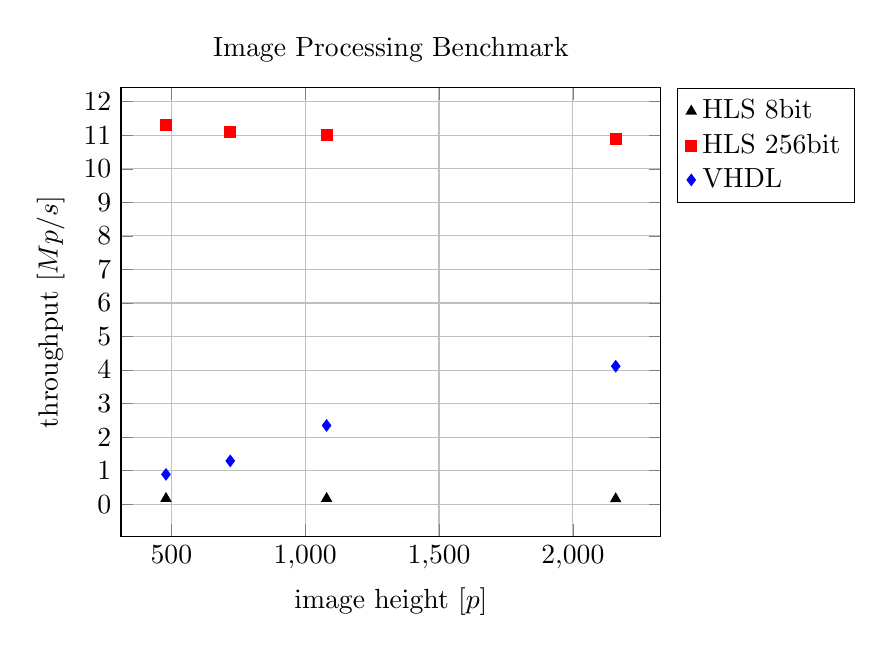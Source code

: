 % \tikzsetnextfilename{system-overview}
\begin{tikzpicture}[
    rounded corners=0mm,
    triangle/.style = {fill=blue!20, regular polygon, regular polygon sides=3 },
    node rotated/.style = {rotate=180},
    border rotated/.style = {shape border rotate=180}
]
    %coordinates
    \coordinate (orig)      at (0,0);

    \begin{pgfonlayer}{main}
        \begin{axis}[
                % domain=-2:6,
                xtick={0,500,...,2500},
                ytick={0,1,...,18},
                xmajorgrids=true,ymajorgrids=true,
                xlabel={image height [$p$]},
                ylabel={throughput [$Mp/s$]},
                title={Image Processing Benchmark},
                legend style={
                    cells={anchor=east},
                    legend pos=outer north east,
                },
                legend cell align=left,
                scatter/classes={
                    a={mark=triangle*,fill=black,draw=black},
                    b={mark=square*,fill=red,draw=red},
                    c={mark=diamond*,fill=blue,draw=blue},
                    d={mark=*,fill=brown,draw=brown}
                }
            ]
            \addplot[scatter,only marks, scatter src=explicit symbolic]
            table[meta=label] {
                x    y   label
                %% HLS 8 bit
                480  0.17 a
                % 720   a
                1080 0.168 a
                2160 0.161 a
                %% HLS 256bit
                480  11.3 b
                720  11.1 b
                1080 11.0 b
                2160 10.9 b
                %% VHDL
                480  0.89 c
                720  1.291 c
                1080 2.348 c
                2160 4.115 c
                %% CPU
                % 480  12.56 d
                % 720  16.23 d
                % 1080 15.99 d
                % 2160 15.91 d
            };
            \addlegendentry{HLS 8bit}
            \addlegendentry{HLS 256bit}
            \addlegendentry{VHDL}
            % \addlegendentry{CPU}
        \end{axis}

    \end{pgfonlayer}

    % Foreground
    \begin{pgfonlayer}{foreground}
        
    \end{pgfonlayer} 

    % Background
    \begin{pgfonlayer}{background}
        % Grid
        % \draw[step=0.5cm,gray] (0,0) grid (4,4);
    \end{pgfonlayer} 

\end{tikzpicture}


% | Solution | Image | Throughput | Image File |
% |----------|-------|------------|------------|
% | HLS      | mountain | 0.168MB/s | mountain_fpga_hls.tif |
% | HLS      | room     | 0.170MB/s | room_fpga_hls.tif |
% | HLS      | cat480p  | 0.170MB/s |  |
% | HLS      | cat720p  | diip_cc error |  |
% | HLS      | cat1080p  | 0.168MB/s |  |
% | HLS      | cat2160p  | 0.161MB/s |  |
% | VHDL     | cat480p  | 0.89MB/s |  |
% | VHDL     | cat720p  | 1.291MB/s |  |
% | VHDL     | cat1080p  | 2.348MB/s |  |
% | VHDL     | cat2160p  | 4.115MB/s |  |